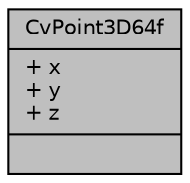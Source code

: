 digraph "CvPoint3D64f"
{
 // LATEX_PDF_SIZE
  edge [fontname="Helvetica",fontsize="10",labelfontname="Helvetica",labelfontsize="10"];
  node [fontname="Helvetica",fontsize="10",shape=record];
  Node1 [label="{CvPoint3D64f\n|+ x\l+ y\l+ z\l|}",height=0.2,width=0.4,color="black", fillcolor="grey75", style="filled", fontcolor="black",tooltip=" "];
}
